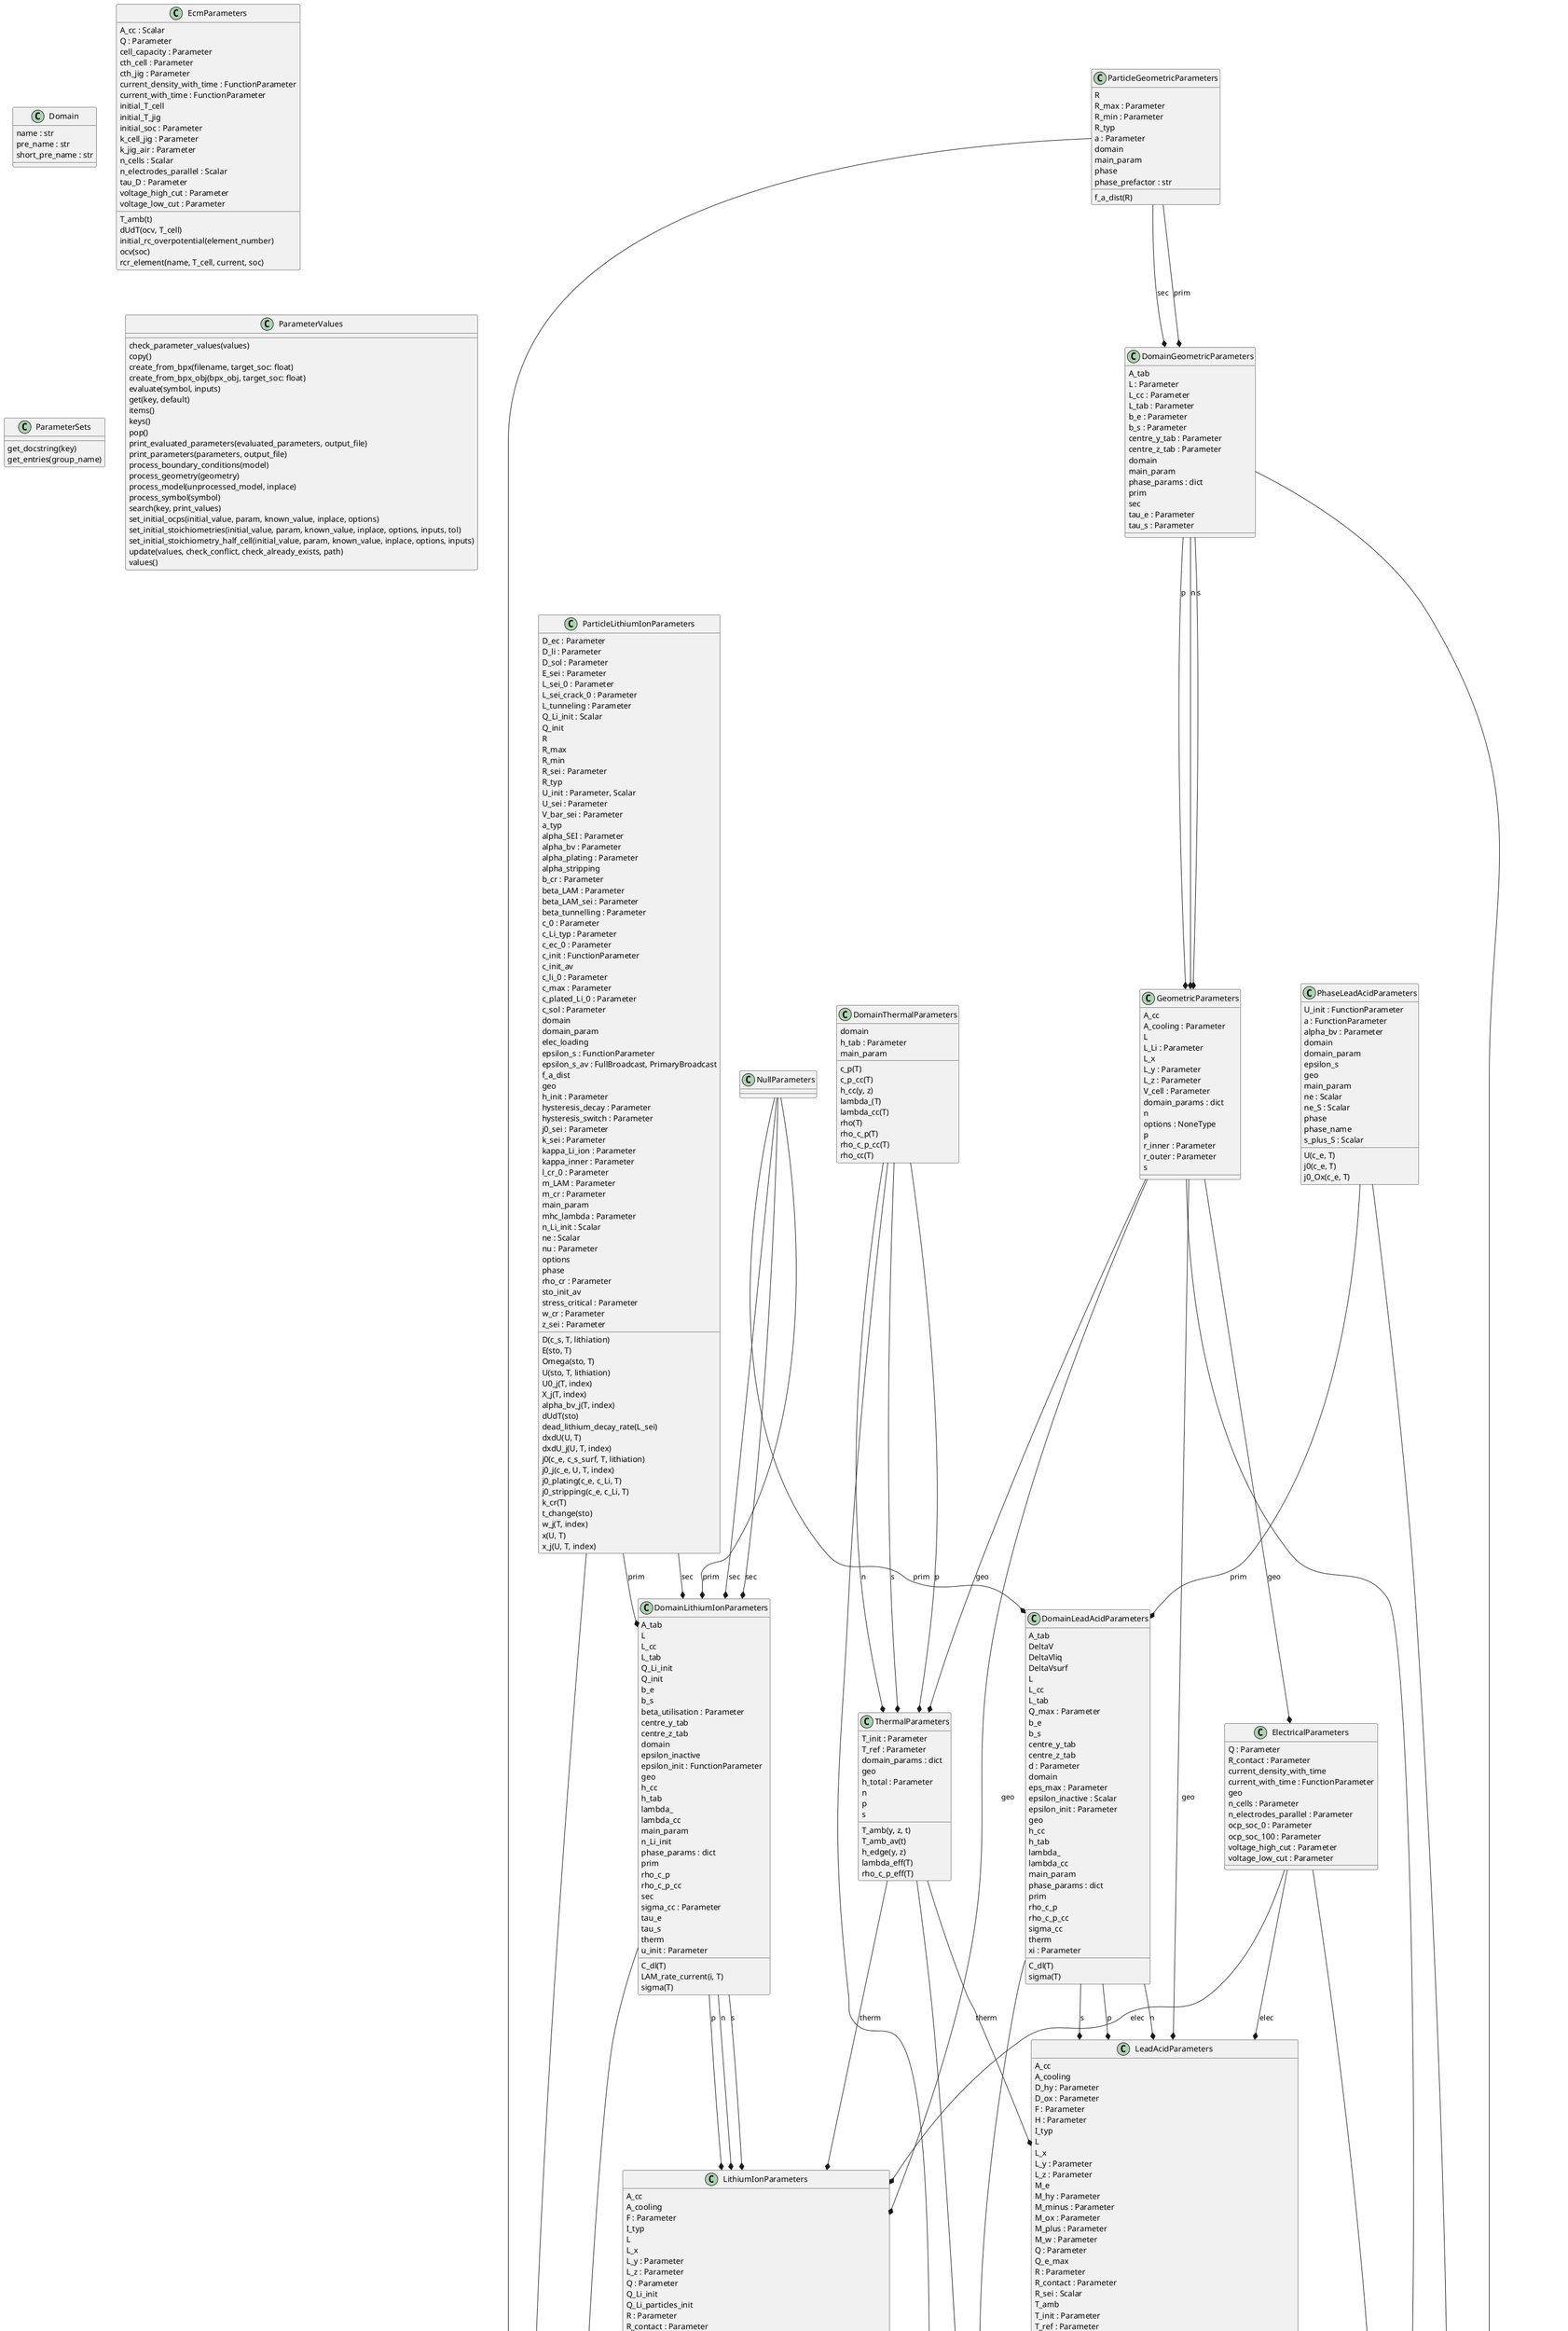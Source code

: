 @startuml classes
set namespaceSeparator none
class "BaseParameters" as pybamm.parameters.base_parameters.BaseParameters {
  domain
  domain_Domain
  options
  phase_name : str
  phase_prefactor : str
  set_phase_name()
}
class "Domain" as pybamm.parameters.bpx.Domain {
  name : str
  pre_name : str
  short_pre_name : str
}
class "DomainGeometricParameters" as pybamm.parameters.geometric_parameters.DomainGeometricParameters {
  A_tab
  L : Parameter
  L_cc : Parameter
  L_tab : Parameter
  b_e : Parameter
  b_s : Parameter
  centre_y_tab : Parameter
  centre_z_tab : Parameter
  domain
  main_param
  phase_params : dict
  prim
  sec
  tau_e : Parameter
  tau_s : Parameter
}
class "DomainLeadAcidParameters" as pybamm.parameters.lead_acid_parameters.DomainLeadAcidParameters {
  A_tab
  DeltaV
  DeltaVliq
  DeltaVsurf
  L
  L_cc
  L_tab
  Q_max : Parameter
  b_e
  b_s
  centre_y_tab
  centre_z_tab
  d : Parameter
  domain
  eps_max : Parameter
  epsilon_inactive : Scalar
  epsilon_init : Parameter
  geo
  h_cc
  h_tab
  lambda_
  lambda_cc
  main_param
  phase_params : dict
  prim
  rho_c_p
  rho_c_p_cc
  sigma_cc
  therm
  xi : Parameter
  C_dl(T)
  sigma(T)
}
class "DomainLithiumIonParameters" as pybamm.parameters.lithium_ion_parameters.DomainLithiumIonParameters {
  A_tab
  L
  L_cc
  L_tab
  Q_Li_init
  Q_init
  b_e
  b_s
  beta_utilisation : Parameter
  centre_y_tab
  centre_z_tab
  domain
  epsilon_inactive
  epsilon_init : FunctionParameter
  geo
  h_cc
  h_tab
  lambda_
  lambda_cc
  main_param
  n_Li_init
  phase_params : dict
  prim
  rho_c_p
  rho_c_p_cc
  sec
  sigma_cc : Parameter
  tau_e
  tau_s
  therm
  u_init : Parameter
  C_dl(T)
  LAM_rate_current(i, T)
  sigma(T)
}
class "DomainThermalParameters" as pybamm.parameters.thermal_parameters.DomainThermalParameters {
  domain
  h_tab : Parameter
  main_param
  c_p(T)
  c_p_cc(T)
  h_cc(y, z)
  lambda_(T)
  lambda_cc(T)
  rho(T)
  rho_c_p(T)
  rho_c_p_cc(T)
  rho_cc(T)
}
class "EcmParameters" as pybamm.parameters.ecm_parameters.EcmParameters {
  A_cc : Scalar
  Q : Parameter
  cell_capacity : Parameter
  cth_cell : Parameter
  cth_jig : Parameter
  current_density_with_time : FunctionParameter
  current_with_time : FunctionParameter
  initial_T_cell
  initial_T_jig
  initial_soc : Parameter
  k_cell_jig : Parameter
  k_jig_air : Parameter
  n_cells : Scalar
  n_electrodes_parallel : Scalar
  tau_D : Parameter
  voltage_high_cut : Parameter
  voltage_low_cut : Parameter
  T_amb(t)
  dUdT(ocv, T_cell)
  initial_rc_overpotential(element_number)
  ocv(soc)
  rcr_element(name, T_cell, current, soc)
}
class "ElectricalParameters" as pybamm.parameters.electrical_parameters.ElectricalParameters {
  Q : Parameter
  R_contact : Parameter
  current_density_with_time
  current_with_time : FunctionParameter
  geo
  n_cells : Parameter
  n_electrodes_parallel : Parameter
  ocp_soc_0 : Parameter
  ocp_soc_100 : Parameter
  voltage_high_cut : Parameter
  voltage_low_cut : Parameter
}
class "GeometricParameters" as pybamm.parameters.geometric_parameters.GeometricParameters {
  A_cc
  A_cooling : Parameter
  L
  L_Li : Parameter
  L_x
  L_y : Parameter
  L_z : Parameter
  V_cell : Parameter
  domain_params : dict
  n
  options : NoneType
  p
  r_inner : Parameter
  r_outer : Parameter
  s
}
class "LeadAcidParameters" as pybamm.parameters.lead_acid_parameters.LeadAcidParameters {
  A_cc
  A_cooling
  D_hy : Parameter
  D_ox : Parameter
  F : Parameter
  H : Parameter
  I_typ
  L
  L_x
  L_y : Parameter
  L_z : Parameter
  M_e
  M_hy : Parameter
  M_minus : Parameter
  M_ox : Parameter
  M_plus : Parameter
  M_w : Parameter
  Q : Parameter
  Q_e_max
  R : Parameter
  R_contact : Parameter
  R_sei : Scalar
  T_amb
  T_init : Parameter
  T_ref : Parameter
  U_Hy : Parameter
  U_Ox : Parameter
  V_Pb : Parameter
  V_PbO2 : Parameter
  V_PbSO4 : Parameter
  V_cell
  V_e
  V_hy : Parameter
  V_minus : Parameter
  V_ox : Parameter
  V_plus : Parameter
  V_w : Parameter
  W : Parameter
  a_j_scale
  c_e_init : Parameter
  c_e_init_av : Parameter
  c_ox_init : Parameter
  c_ox_typ : Parameter
  capacity
  current_density_with_time
  current_with_time : FunctionParameter
  delta
  domain_params : dict
  elec
  epsilon_init : ConcatenationVariable, FullBroadcast, PrimaryBroadcast
  geo
  h_edge
  h_total : Parameter
  k_b : Parameter
  n
  n_cells : Parameter
  n_electrodes_parallel : Parameter
  ne_Hy : Parameter
  ne_Ox : Parameter
  nu
  nu_minus : Parameter
  nu_plus : Parameter
  ocv_init
  p
  q_e : Parameter
  q_init : Parameter
  rho_c_p_eff
  s
  s_hy_Hy : Parameter
  s_ox_Ox : Parameter
  s_plus_Hy : Parameter
  s_plus_Ox : Parameter
  s_w_Ox : Parameter
  therm
  thermal_voltage
  voltage_high_cut : Parameter
  voltage_low_cut : Parameter
  D_e(c_e, T)
  c_T(c_e, c_ox, c_hy)
  chi(c_e, T, c_ox, c_hy)
  chiRT_over_Fc(c_e, T)
  kappa_e(c_e, T)
  m(c_e)
  t_plus(c_e, T)
}
class "LithiumIonParameters" as pybamm.parameters.lithium_ion_parameters.LithiumIonParameters {
  A_cc
  A_cooling
  F : Parameter
  I_typ
  L
  L_x
  L_y : Parameter
  L_z : Parameter
  Q : Parameter
  Q_Li_init
  Q_Li_particles_init
  R : Parameter
  R_contact : Parameter
  T_amb
  T_amb_av
  T_init : Parameter
  T_ref : Parameter
  V_bar_Li : Parameter
  V_cell
  a_j_scale
  alpha_T_cell : Parameter
  c_e_init : Parameter
  c_e_init_av
  current_density_with_time
  current_with_time : FunctionParameter
  domain_params : dict
  elec
  epsilon_init : ConcatenationVariable, FullBroadcast, PrimaryBroadcast
  geo
  h_edge
  h_total : Parameter
  k_b : Parameter
  lambda_eff
  n
  n_Li_e_init
  n_Li_init
  n_Li_particles_init
  n_cells : Parameter
  n_electrodes_parallel : Parameter
  ocp_soc_0 : Parameter
  ocp_soc_100 : Parameter
  ocv_init
  options : NoneType
  p
  q_e : Parameter
  r_inner : Parameter
  r_outer : Parameter
  rho_c_p_eff
  s
  therm
  thermal_voltage
  voltage_high_cut : Parameter
  voltage_low_cut : Parameter
  D_e(c_e, T)
  chi(c_e, T)
  chiRT_over_Fc(c_e, T)
  j0_Li_metal(c_e, c_Li, T)
  kappa_e(c_e, T)
  t_plus(c_e, T)
  thermodynamic_factor(c_e, T)
}
class "NullParameters" as pybamm.parameters.base_parameters.NullParameters {
}
class "ParameterSets" as pybamm.parameters.parameter_sets.ParameterSets {
  get_docstring(key)
  get_entries(group_name)
}
class "ParameterValues" as pybamm.parameters.parameter_values.ParameterValues {
  check_parameter_values(values)
  copy()
  create_from_bpx(filename, target_soc: float)
  create_from_bpx_obj(bpx_obj, target_soc: float)
  evaluate(symbol, inputs)
  get(key, default)
  items()
  keys()
  pop()
  print_evaluated_parameters(evaluated_parameters, output_file)
  print_parameters(parameters, output_file)
  process_boundary_conditions(model)
  process_geometry(geometry)
  process_model(unprocessed_model, inplace)
  process_symbol(symbol)
  search(key, print_values)
  set_initial_ocps(initial_value, param, known_value, inplace, options)
  set_initial_stoichiometries(initial_value, param, known_value, inplace, options, inputs, tol)
  set_initial_stoichiometry_half_cell(initial_value, param, known_value, inplace, options, inputs)
  update(values, check_conflict, check_already_exists, path)
  values()
}
class "ParticleGeometricParameters" as pybamm.parameters.geometric_parameters.ParticleGeometricParameters {
  R
  R_max : Parameter
  R_min : Parameter
  R_typ
  a : Parameter
  domain
  main_param
  phase
  phase_prefactor : str
  f_a_dist(R)
}
class "ParticleLithiumIonParameters" as pybamm.parameters.lithium_ion_parameters.ParticleLithiumIonParameters {
  D_ec : Parameter
  D_li : Parameter
  D_sol : Parameter
  E_sei : Parameter
  L_sei_0 : Parameter
  L_sei_crack_0 : Parameter
  L_tunneling : Parameter
  Q_Li_init : Scalar
  Q_init
  R
  R_max
  R_min
  R_sei : Parameter
  R_typ
  U_init : Parameter, Scalar
  U_sei : Parameter
  V_bar_sei : Parameter
  a_typ
  alpha_SEI : Parameter
  alpha_bv : Parameter
  alpha_plating : Parameter
  alpha_stripping
  b_cr : Parameter
  beta_LAM : Parameter
  beta_LAM_sei : Parameter
  beta_tunnelling : Parameter
  c_0 : Parameter
  c_Li_typ : Parameter
  c_ec_0 : Parameter
  c_init : FunctionParameter
  c_init_av
  c_li_0 : Parameter
  c_max : Parameter
  c_plated_Li_0 : Parameter
  c_sol : Parameter
  domain
  domain_param
  elec_loading
  epsilon_s : FunctionParameter
  epsilon_s_av : FullBroadcast, PrimaryBroadcast
  f_a_dist
  geo
  h_init : Parameter
  hysteresis_decay : Parameter
  hysteresis_switch : Parameter
  j0_sei : Parameter
  k_sei : Parameter
  kappa_Li_ion : Parameter
  kappa_inner : Parameter
  l_cr_0 : Parameter
  m_LAM : Parameter
  m_cr : Parameter
  main_param
  mhc_lambda : Parameter
  n_Li_init : Scalar
  ne : Scalar
  nu : Parameter
  options
  phase
  rho_cr : Parameter
  sto_init_av
  stress_critical : Parameter
  w_cr : Parameter
  z_sei : Parameter
  D(c_s, T, lithiation)
  E(sto, T)
  Omega(sto, T)
  U(sto, T, lithiation)
  U0_j(T, index)
  X_j(T, index)
  alpha_bv_j(T, index)
  dUdT(sto)
  dead_lithium_decay_rate(L_sei)
  dxdU(U, T)
  dxdU_j(U, T, index)
  j0(c_e, c_s_surf, T, lithiation)
  j0_j(c_e, U, T, index)
  j0_plating(c_e, c_Li, T)
  j0_stripping(c_e, c_Li, T)
  k_cr(T)
  t_change(sto)
  w_j(T, index)
  x(U, T)
  x_j(U, T, index)
}
class "PhaseLeadAcidParameters" as pybamm.parameters.lead_acid_parameters.PhaseLeadAcidParameters {
  U_init : FunctionParameter
  a : FunctionParameter
  alpha_bv : Parameter
  domain
  domain_param
  epsilon_s
  geo
  main_param
  ne : Scalar
  ne_S : Scalar
  phase
  phase_name
  s_plus_S : Scalar
  U(c_e, T)
  j0(c_e, T)
  j0_Ox(c_e, T)
}
class "ThermalParameters" as pybamm.parameters.thermal_parameters.ThermalParameters {
  T_init : Parameter
  T_ref : Parameter
  domain_params : dict
  geo
  h_total : Parameter
  n
  p
  s
  T_amb(y, z, t)
  T_amb_av(t)
  h_edge(y, z)
  lambda_eff(T)
  rho_c_p_eff(T)
}
pybamm.parameters.electrical_parameters.ElectricalParameters --|> pybamm.parameters.base_parameters.BaseParameters
pybamm.parameters.geometric_parameters.DomainGeometricParameters --|> pybamm.parameters.base_parameters.BaseParameters
pybamm.parameters.geometric_parameters.GeometricParameters --|> pybamm.parameters.base_parameters.BaseParameters
pybamm.parameters.geometric_parameters.ParticleGeometricParameters --|> pybamm.parameters.base_parameters.BaseParameters
pybamm.parameters.lead_acid_parameters.DomainLeadAcidParameters --|> pybamm.parameters.base_parameters.BaseParameters
pybamm.parameters.lead_acid_parameters.LeadAcidParameters --|> pybamm.parameters.base_parameters.BaseParameters
pybamm.parameters.lead_acid_parameters.PhaseLeadAcidParameters --|> pybamm.parameters.base_parameters.BaseParameters
pybamm.parameters.lithium_ion_parameters.DomainLithiumIonParameters --|> pybamm.parameters.base_parameters.BaseParameters
pybamm.parameters.lithium_ion_parameters.LithiumIonParameters --|> pybamm.parameters.base_parameters.BaseParameters
pybamm.parameters.lithium_ion_parameters.ParticleLithiumIonParameters --|> pybamm.parameters.base_parameters.BaseParameters
pybamm.parameters.thermal_parameters.DomainThermalParameters --|> pybamm.parameters.base_parameters.BaseParameters
pybamm.parameters.thermal_parameters.ThermalParameters --|> pybamm.parameters.base_parameters.BaseParameters
pybamm.parameters.base_parameters.NullParameters --* pybamm.parameters.lead_acid_parameters.DomainLeadAcidParameters : prim
pybamm.parameters.base_parameters.NullParameters --* pybamm.parameters.lithium_ion_parameters.DomainLithiumIonParameters : prim
pybamm.parameters.base_parameters.NullParameters --* pybamm.parameters.lithium_ion_parameters.DomainLithiumIonParameters : sec
pybamm.parameters.base_parameters.NullParameters --* pybamm.parameters.lithium_ion_parameters.DomainLithiumIonParameters : sec
pybamm.parameters.electrical_parameters.ElectricalParameters --* pybamm.parameters.lead_acid_parameters.LeadAcidParameters : elec
pybamm.parameters.electrical_parameters.ElectricalParameters --* pybamm.parameters.lithium_ion_parameters.LithiumIonParameters : elec
pybamm.parameters.geometric_parameters.DomainGeometricParameters --* pybamm.parameters.geometric_parameters.GeometricParameters : n
pybamm.parameters.geometric_parameters.DomainGeometricParameters --* pybamm.parameters.geometric_parameters.GeometricParameters : s
pybamm.parameters.geometric_parameters.DomainGeometricParameters --* pybamm.parameters.geometric_parameters.GeometricParameters : p
pybamm.parameters.geometric_parameters.GeometricParameters --* pybamm.parameters.electrical_parameters.ElectricalParameters : geo
pybamm.parameters.geometric_parameters.GeometricParameters --* pybamm.parameters.lead_acid_parameters.LeadAcidParameters : geo
pybamm.parameters.geometric_parameters.GeometricParameters --* pybamm.parameters.lithium_ion_parameters.LithiumIonParameters : geo
pybamm.parameters.geometric_parameters.GeometricParameters --* pybamm.parameters.thermal_parameters.ThermalParameters : geo
pybamm.parameters.geometric_parameters.ParticleGeometricParameters --* pybamm.parameters.geometric_parameters.DomainGeometricParameters : prim
pybamm.parameters.geometric_parameters.ParticleGeometricParameters --* pybamm.parameters.geometric_parameters.DomainGeometricParameters : sec
pybamm.parameters.lead_acid_parameters.DomainLeadAcidParameters --* pybamm.parameters.lead_acid_parameters.LeadAcidParameters : n
pybamm.parameters.lead_acid_parameters.DomainLeadAcidParameters --* pybamm.parameters.lead_acid_parameters.LeadAcidParameters : s
pybamm.parameters.lead_acid_parameters.DomainLeadAcidParameters --* pybamm.parameters.lead_acid_parameters.LeadAcidParameters : p
pybamm.parameters.lead_acid_parameters.PhaseLeadAcidParameters --* pybamm.parameters.lead_acid_parameters.DomainLeadAcidParameters : prim
pybamm.parameters.lithium_ion_parameters.DomainLithiumIonParameters --* pybamm.parameters.lithium_ion_parameters.LithiumIonParameters : n
pybamm.parameters.lithium_ion_parameters.DomainLithiumIonParameters --* pybamm.parameters.lithium_ion_parameters.LithiumIonParameters : s
pybamm.parameters.lithium_ion_parameters.DomainLithiumIonParameters --* pybamm.parameters.lithium_ion_parameters.LithiumIonParameters : p
pybamm.parameters.lithium_ion_parameters.ParticleLithiumIonParameters --* pybamm.parameters.lithium_ion_parameters.DomainLithiumIonParameters : prim
pybamm.parameters.lithium_ion_parameters.ParticleLithiumIonParameters --* pybamm.parameters.lithium_ion_parameters.DomainLithiumIonParameters : sec
pybamm.parameters.thermal_parameters.DomainThermalParameters --* pybamm.parameters.thermal_parameters.ThermalParameters : n
pybamm.parameters.thermal_parameters.DomainThermalParameters --* pybamm.parameters.thermal_parameters.ThermalParameters : s
pybamm.parameters.thermal_parameters.DomainThermalParameters --* pybamm.parameters.thermal_parameters.ThermalParameters : p
pybamm.parameters.thermal_parameters.ThermalParameters --* pybamm.parameters.lead_acid_parameters.LeadAcidParameters : therm
pybamm.parameters.thermal_parameters.ThermalParameters --* pybamm.parameters.lithium_ion_parameters.LithiumIonParameters : therm
@enduml
